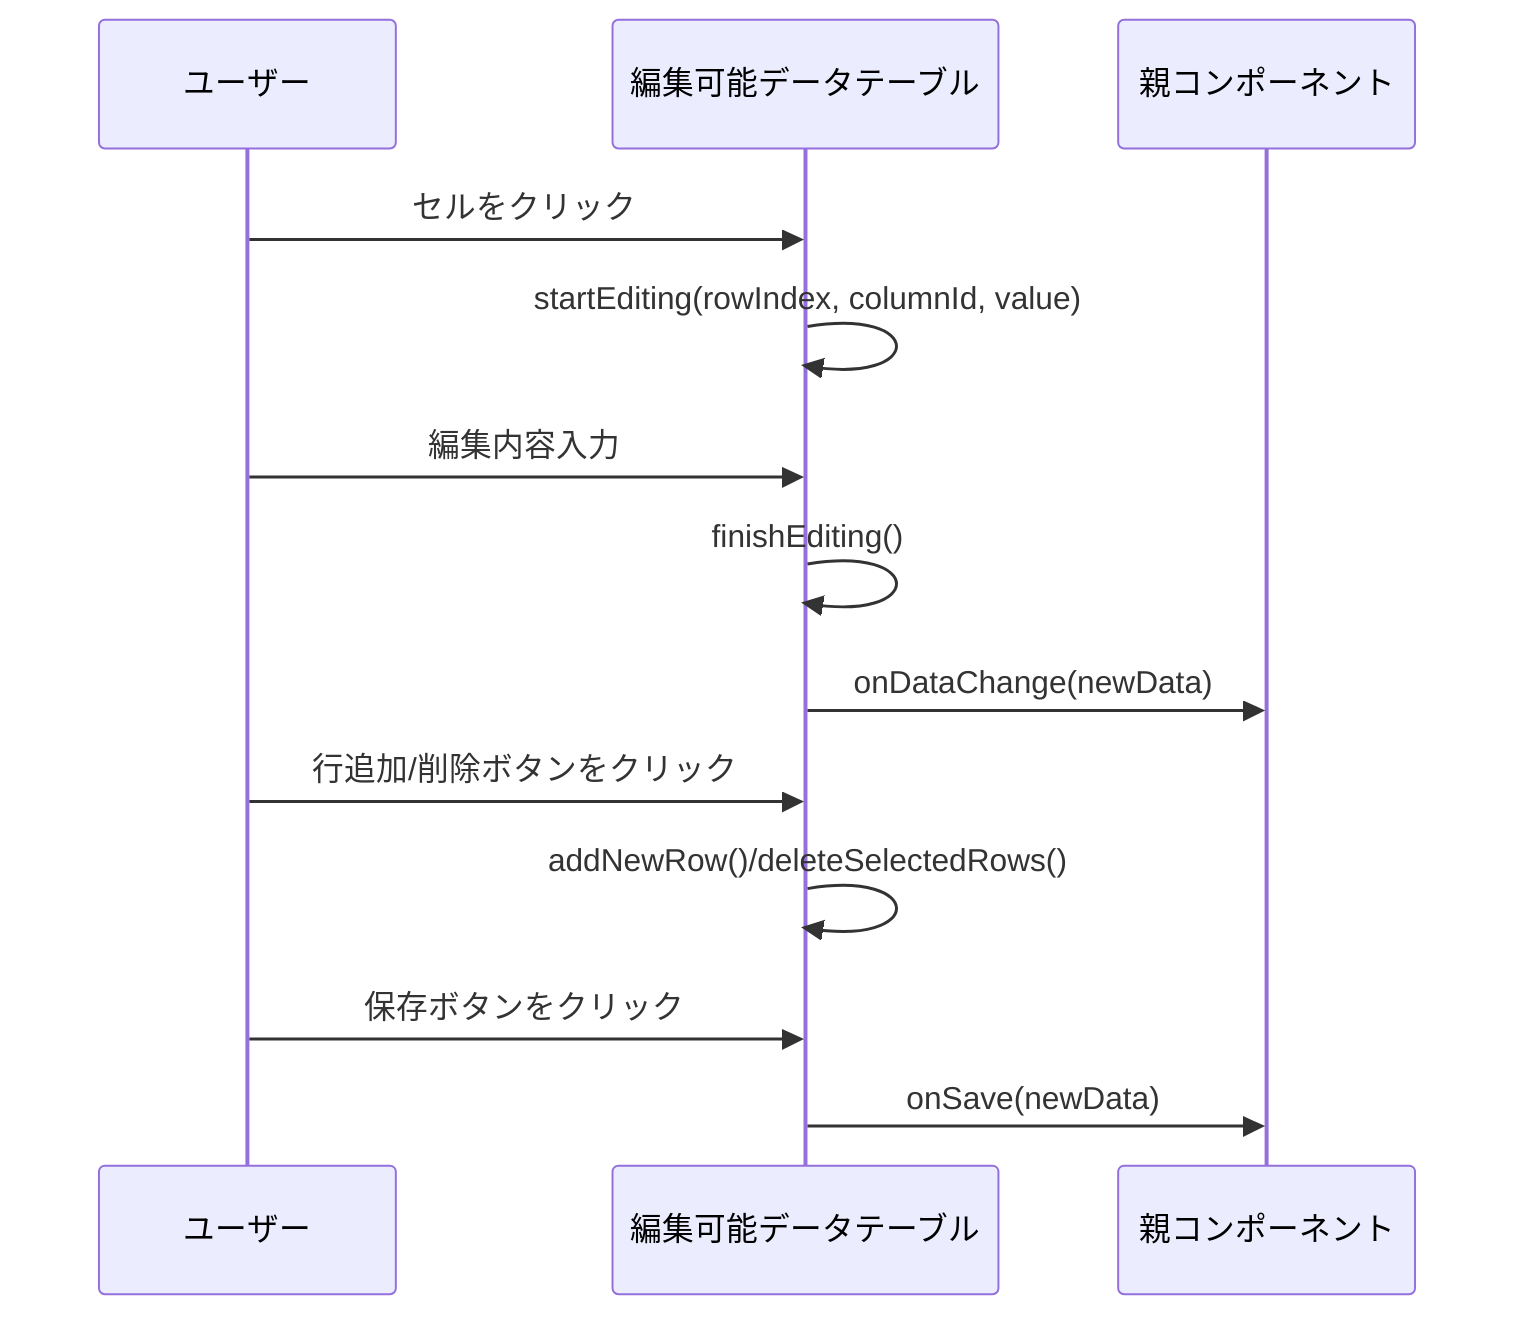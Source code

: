 %% 編集可能データテーブル（EditableDataTable.tsx）のシーケンス図
sequenceDiagram
    participant ユーザー
    participant 編集可能データテーブル
    participant 親コンポーネント

    ユーザー->>編集可能データテーブル: セルをクリック
    編集可能データテーブル->>編集可能データテーブル: startEditing(rowIndex, columnId, value)
    ユーザー->>編集可能データテーブル: 編集内容入力
    編集可能データテーブル->>編集可能データテーブル: finishEditing()
    編集可能データテーブル->>親コンポーネント: onDataChange(newData)
    ユーザー->>編集可能データテーブル: 行追加/削除ボタンをクリック
    編集可能データテーブル->>編集可能データテーブル: addNewRow()/deleteSelectedRows()
    ユーザー->>編集可能データテーブル: 保存ボタンをクリック
    編集可能データテーブル->>親コンポーネント: onSave(newData)